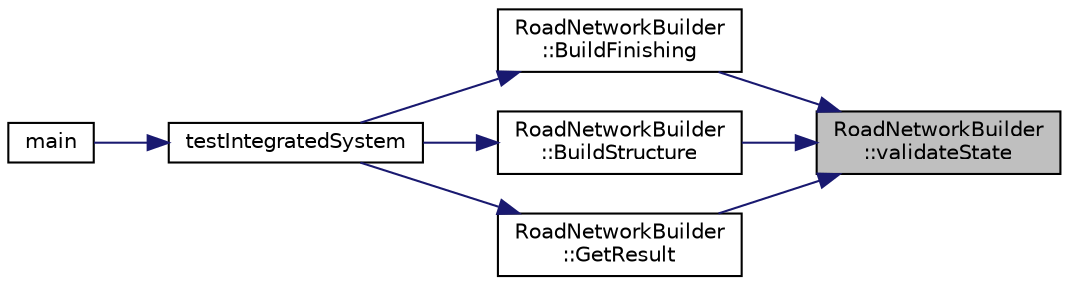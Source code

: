 digraph "RoadNetworkBuilder::validateState"
{
 // LATEX_PDF_SIZE
  edge [fontname="Helvetica",fontsize="10",labelfontname="Helvetica",labelfontsize="10"];
  node [fontname="Helvetica",fontsize="10",shape=record];
  rankdir="RL";
  Node1 [label="RoadNetworkBuilder\l::validateState",height=0.2,width=0.4,color="black", fillcolor="grey75", style="filled", fontcolor="black",tooltip="Validates the current state of the builder."];
  Node1 -> Node2 [dir="back",color="midnightblue",fontsize="10",style="solid",fontname="Helvetica"];
  Node2 [label="RoadNetworkBuilder\l::BuildFinishing",height=0.2,width=0.4,color="black", fillcolor="white", style="filled",URL="$classRoadNetworkBuilder.html#a83421c8b13b0a37d0baee4115951b728",tooltip="Completes the finishing phase of the road network."];
  Node2 -> Node3 [dir="back",color="midnightblue",fontsize="10",style="solid",fontname="Helvetica"];
  Node3 [label="testIntegratedSystem",height=0.2,width=0.4,color="black", fillcolor="white", style="filled",URL="$main_8cpp.html#a859f1c4b77421f0cb0f62ba1bfd06029",tooltip=" "];
  Node3 -> Node4 [dir="back",color="midnightblue",fontsize="10",style="solid",fontname="Helvetica"];
  Node4 [label="main",height=0.2,width=0.4,color="black", fillcolor="white", style="filled",URL="$main_8cpp.html#ae66f6b31b5ad750f1fe042a706a4e3d4",tooltip="Main program entry point."];
  Node1 -> Node5 [dir="back",color="midnightblue",fontsize="10",style="solid",fontname="Helvetica"];
  Node5 [label="RoadNetworkBuilder\l::BuildStructure",height=0.2,width=0.4,color="black", fillcolor="white", style="filled",URL="$classRoadNetworkBuilder.html#a5b8c8d0d700d70de1e3e17a56b9eface",tooltip="Builds the structural phase of the road network."];
  Node5 -> Node3 [dir="back",color="midnightblue",fontsize="10",style="solid",fontname="Helvetica"];
  Node1 -> Node6 [dir="back",color="midnightblue",fontsize="10",style="solid",fontname="Helvetica"];
  Node6 [label="RoadNetworkBuilder\l::GetResult",height=0.2,width=0.4,color="black", fillcolor="white", style="filled",URL="$classRoadNetworkBuilder.html#a9ca3d02dea3e4a2c0517b8e0e3703a06",tooltip="Returns the constructed road network."];
  Node6 -> Node3 [dir="back",color="midnightblue",fontsize="10",style="solid",fontname="Helvetica"];
}
